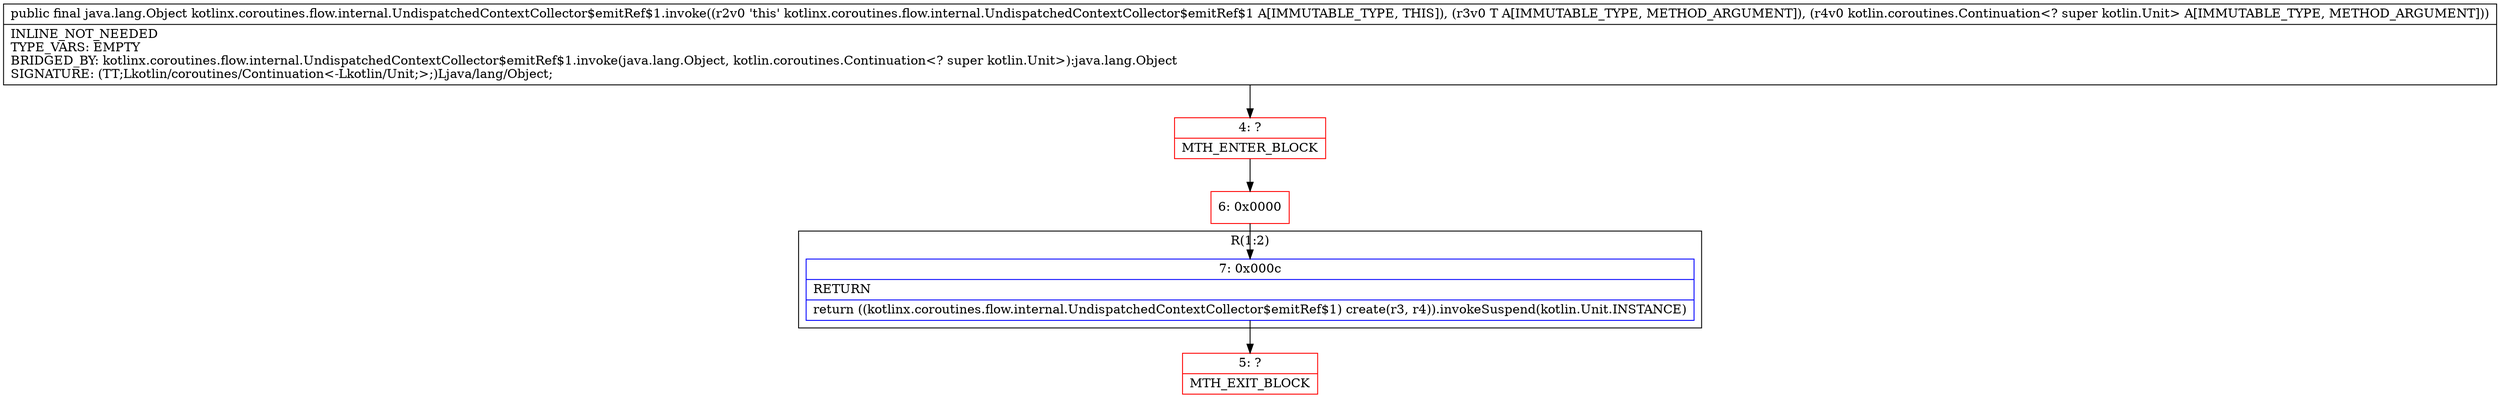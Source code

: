 digraph "CFG forkotlinx.coroutines.flow.internal.UndispatchedContextCollector$emitRef$1.invoke(Ljava\/lang\/Object;Lkotlin\/coroutines\/Continuation;)Ljava\/lang\/Object;" {
subgraph cluster_Region_1121265953 {
label = "R(1:2)";
node [shape=record,color=blue];
Node_7 [shape=record,label="{7\:\ 0x000c|RETURN\l|return ((kotlinx.coroutines.flow.internal.UndispatchedContextCollector$emitRef$1) create(r3, r4)).invokeSuspend(kotlin.Unit.INSTANCE)\l}"];
}
Node_4 [shape=record,color=red,label="{4\:\ ?|MTH_ENTER_BLOCK\l}"];
Node_6 [shape=record,color=red,label="{6\:\ 0x0000}"];
Node_5 [shape=record,color=red,label="{5\:\ ?|MTH_EXIT_BLOCK\l}"];
MethodNode[shape=record,label="{public final java.lang.Object kotlinx.coroutines.flow.internal.UndispatchedContextCollector$emitRef$1.invoke((r2v0 'this' kotlinx.coroutines.flow.internal.UndispatchedContextCollector$emitRef$1 A[IMMUTABLE_TYPE, THIS]), (r3v0 T A[IMMUTABLE_TYPE, METHOD_ARGUMENT]), (r4v0 kotlin.coroutines.Continuation\<? super kotlin.Unit\> A[IMMUTABLE_TYPE, METHOD_ARGUMENT]))  | INLINE_NOT_NEEDED\lTYPE_VARS: EMPTY\lBRIDGED_BY: kotlinx.coroutines.flow.internal.UndispatchedContextCollector$emitRef$1.invoke(java.lang.Object, kotlin.coroutines.Continuation\<? super kotlin.Unit\>):java.lang.Object\lSIGNATURE: (TT;Lkotlin\/coroutines\/Continuation\<\-Lkotlin\/Unit;\>;)Ljava\/lang\/Object;\l}"];
MethodNode -> Node_4;Node_7 -> Node_5;
Node_4 -> Node_6;
Node_6 -> Node_7;
}


